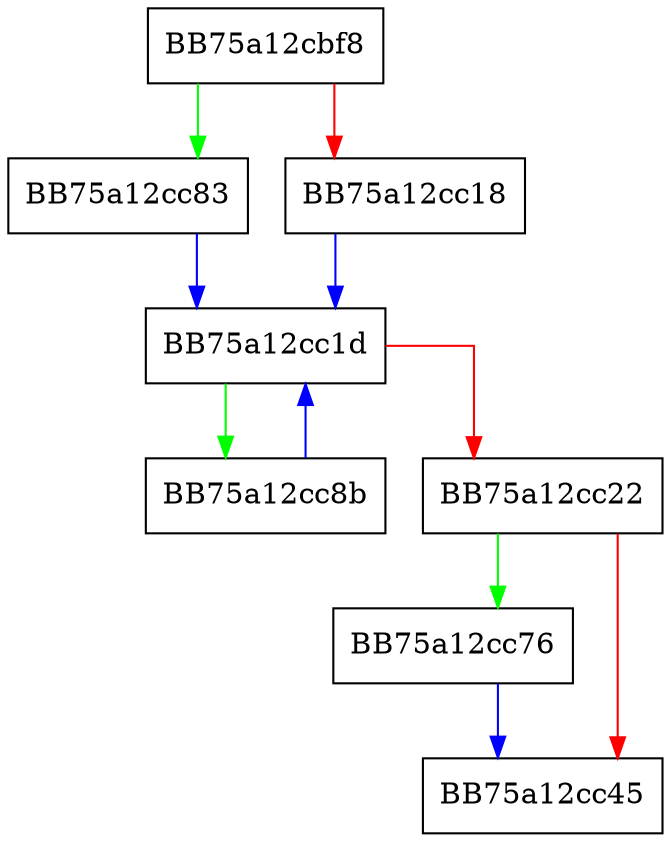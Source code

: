 digraph resize {
  node [shape="box"];
  graph [splines=ortho];
  BB75a12cbf8 -> BB75a12cc83 [color="green"];
  BB75a12cbf8 -> BB75a12cc18 [color="red"];
  BB75a12cc18 -> BB75a12cc1d [color="blue"];
  BB75a12cc1d -> BB75a12cc8b [color="green"];
  BB75a12cc1d -> BB75a12cc22 [color="red"];
  BB75a12cc22 -> BB75a12cc76 [color="green"];
  BB75a12cc22 -> BB75a12cc45 [color="red"];
  BB75a12cc76 -> BB75a12cc45 [color="blue"];
  BB75a12cc83 -> BB75a12cc1d [color="blue"];
  BB75a12cc8b -> BB75a12cc1d [color="blue"];
}